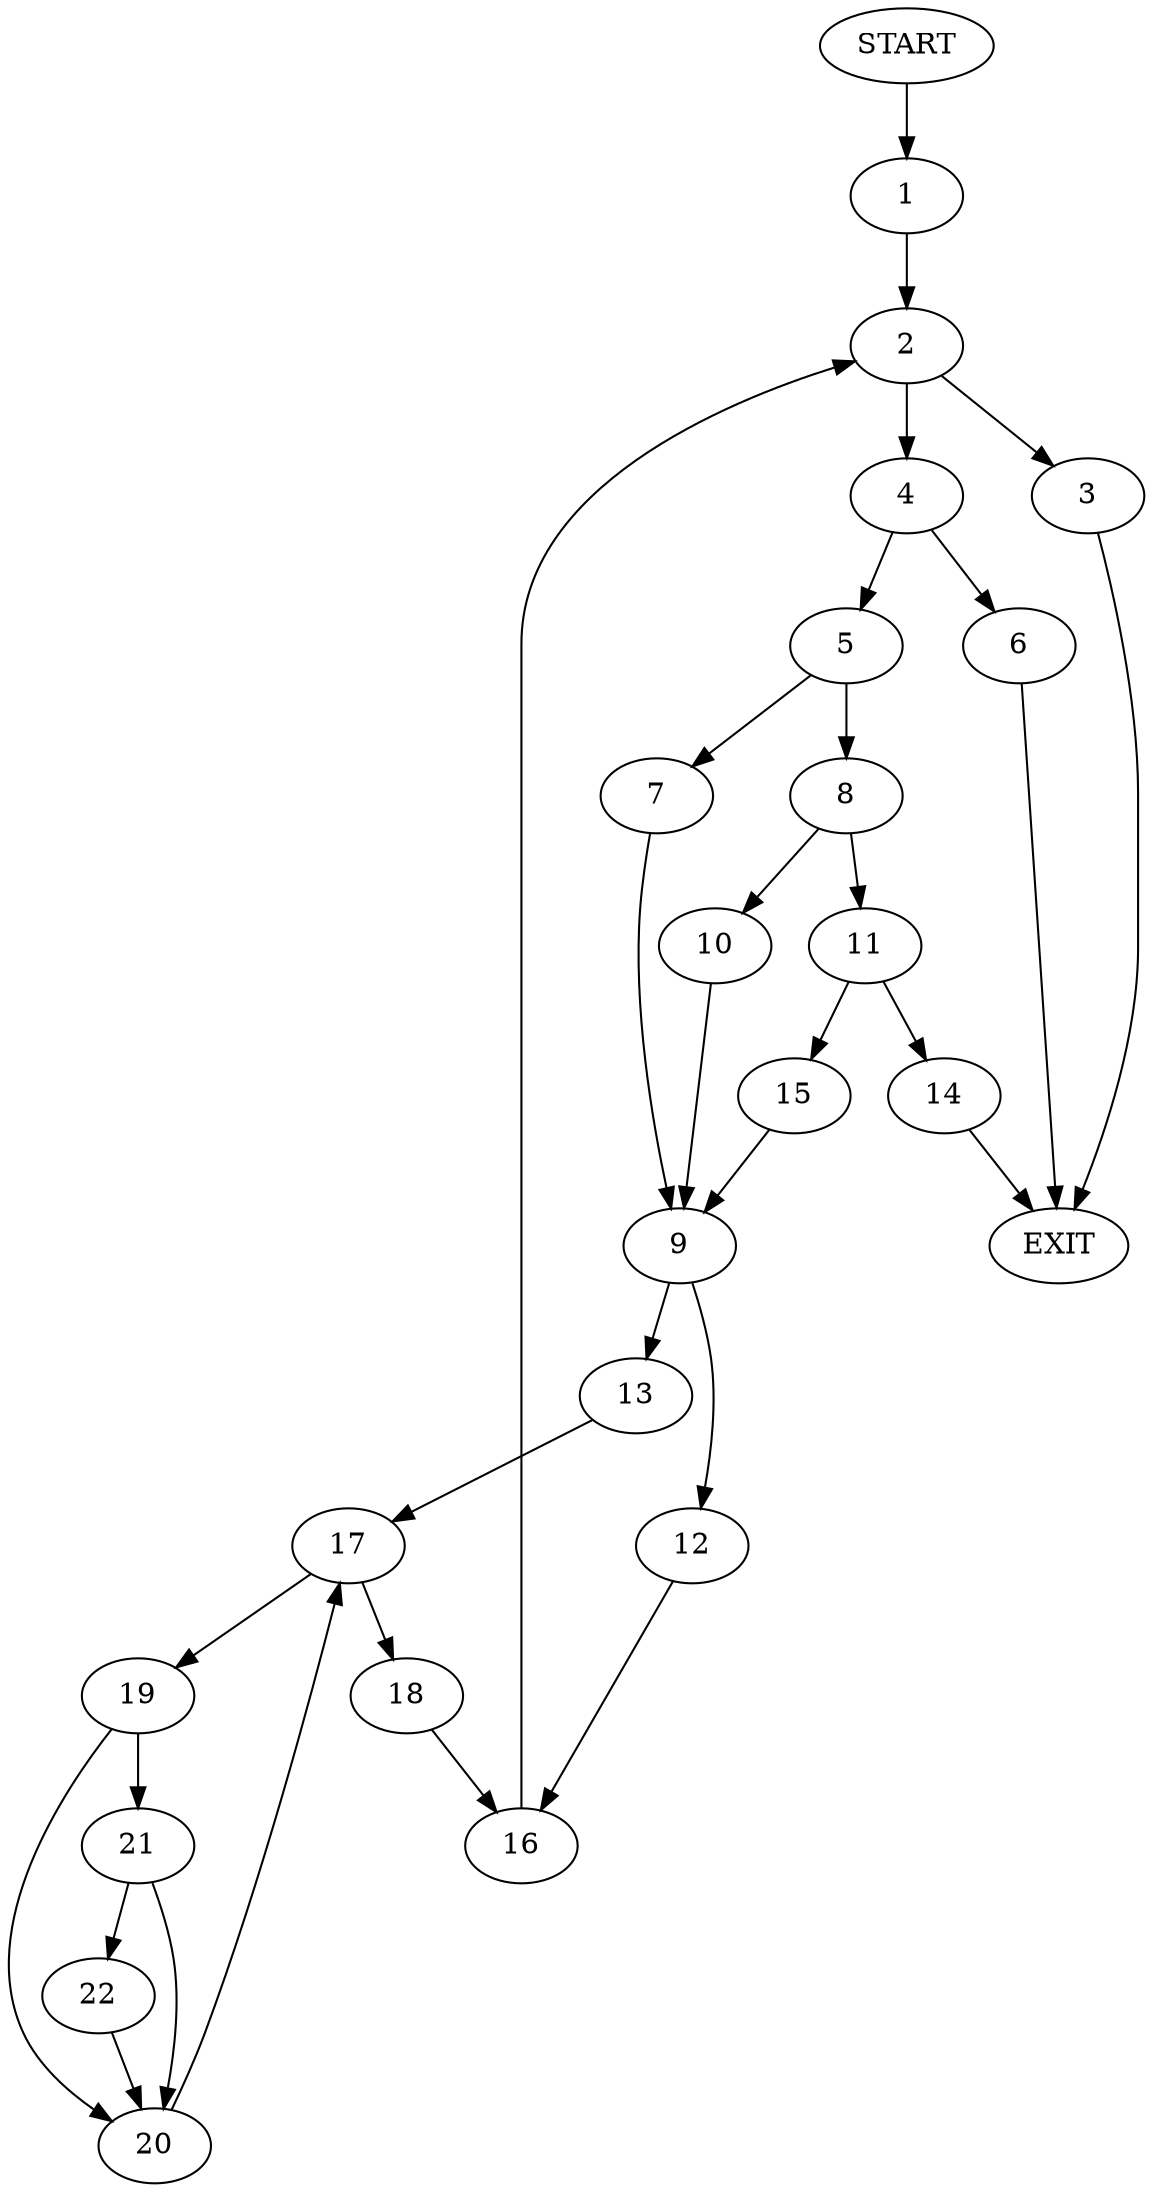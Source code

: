 digraph {
0 [label="START"]
23 [label="EXIT"]
0 -> 1
1 -> 2
2 -> 3
2 -> 4
4 -> 5
4 -> 6
3 -> 23
6 -> 23
5 -> 7
5 -> 8
7 -> 9
8 -> 10
8 -> 11
9 -> 12
9 -> 13
10 -> 9
11 -> 14
11 -> 15
15 -> 9
14 -> 23
12 -> 16
13 -> 17
17 -> 18
17 -> 19
19 -> 20
19 -> 21
18 -> 16
20 -> 17
21 -> 20
21 -> 22
22 -> 20
16 -> 2
}
